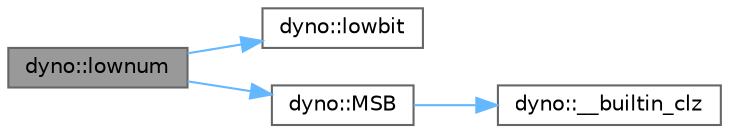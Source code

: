 digraph "dyno::lownum"
{
 // LATEX_PDF_SIZE
  bgcolor="transparent";
  edge [fontname=Helvetica,fontsize=10,labelfontname=Helvetica,labelfontsize=10];
  node [fontname=Helvetica,fontsize=10,shape=box,height=0.2,width=0.4];
  rankdir="LR";
  Node1 [id="Node000001",label="dyno::lownum",height=0.2,width=0.4,color="gray40", fillcolor="grey60", style="filled", fontcolor="black",tooltip=" "];
  Node1 -> Node2 [id="edge1_Node000001_Node000002",color="steelblue1",style="solid",tooltip=" "];
  Node2 [id="Node000002",label="dyno::lowbit",height=0.2,width=0.4,color="grey40", fillcolor="white", style="filled",URL="$namespacedyno.html#a7129906e6e9c0491367a5ed5d965dc66",tooltip=" "];
  Node1 -> Node3 [id="edge2_Node000001_Node000003",color="steelblue1",style="solid",tooltip=" "];
  Node3 [id="Node000003",label="dyno::MSB",height=0.2,width=0.4,color="grey40", fillcolor="white", style="filled",URL="$namespacedyno.html#a97ccf08015dc08e6b77e74453cab6894",tooltip=" "];
  Node3 -> Node4 [id="edge3_Node000003_Node000004",color="steelblue1",style="solid",tooltip=" "];
  Node4 [id="Node000004",label="dyno::__builtin_clz",height=0.2,width=0.4,color="grey40", fillcolor="white", style="filled",URL="$namespacedyno.html#a79afe098c97f6d06f95e24405d524d0f",tooltip=" "];
}
